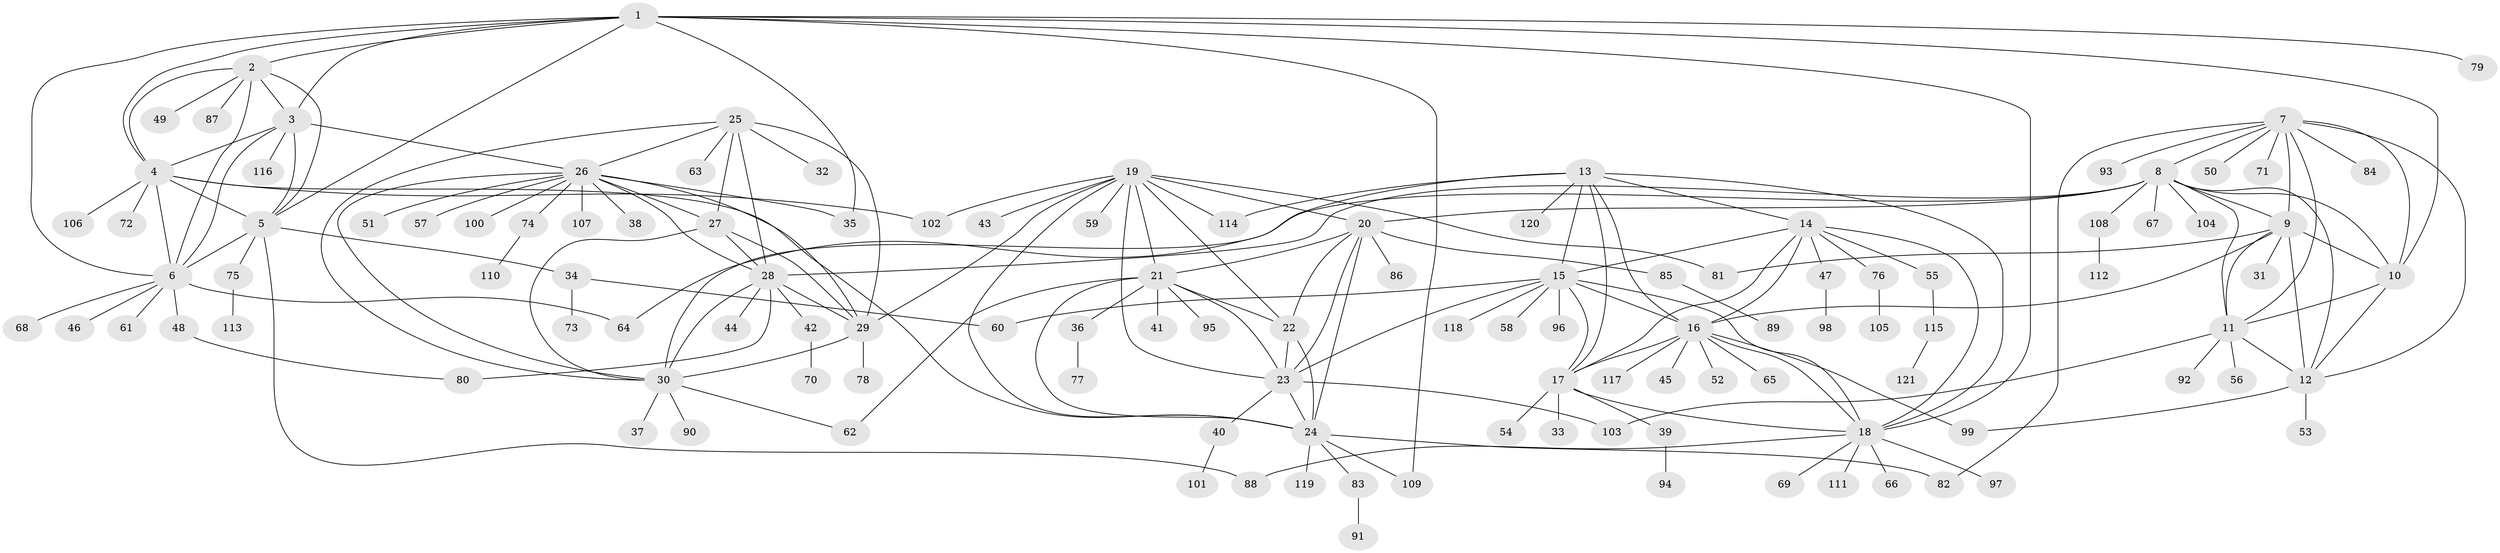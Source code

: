 // Generated by graph-tools (version 1.1) at 2025/16/03/09/25 04:16:06]
// undirected, 121 vertices, 189 edges
graph export_dot {
graph [start="1"]
  node [color=gray90,style=filled];
  1;
  2;
  3;
  4;
  5;
  6;
  7;
  8;
  9;
  10;
  11;
  12;
  13;
  14;
  15;
  16;
  17;
  18;
  19;
  20;
  21;
  22;
  23;
  24;
  25;
  26;
  27;
  28;
  29;
  30;
  31;
  32;
  33;
  34;
  35;
  36;
  37;
  38;
  39;
  40;
  41;
  42;
  43;
  44;
  45;
  46;
  47;
  48;
  49;
  50;
  51;
  52;
  53;
  54;
  55;
  56;
  57;
  58;
  59;
  60;
  61;
  62;
  63;
  64;
  65;
  66;
  67;
  68;
  69;
  70;
  71;
  72;
  73;
  74;
  75;
  76;
  77;
  78;
  79;
  80;
  81;
  82;
  83;
  84;
  85;
  86;
  87;
  88;
  89;
  90;
  91;
  92;
  93;
  94;
  95;
  96;
  97;
  98;
  99;
  100;
  101;
  102;
  103;
  104;
  105;
  106;
  107;
  108;
  109;
  110;
  111;
  112;
  113;
  114;
  115;
  116;
  117;
  118;
  119;
  120;
  121;
  1 -- 2;
  1 -- 3;
  1 -- 4;
  1 -- 5;
  1 -- 6;
  1 -- 10;
  1 -- 18;
  1 -- 35;
  1 -- 79;
  1 -- 109;
  2 -- 3;
  2 -- 4;
  2 -- 5;
  2 -- 6;
  2 -- 49;
  2 -- 87;
  3 -- 4;
  3 -- 5;
  3 -- 6;
  3 -- 26;
  3 -- 116;
  4 -- 5;
  4 -- 6;
  4 -- 24;
  4 -- 72;
  4 -- 102;
  4 -- 106;
  5 -- 6;
  5 -- 34;
  5 -- 75;
  5 -- 88;
  6 -- 46;
  6 -- 48;
  6 -- 61;
  6 -- 64;
  6 -- 68;
  7 -- 8;
  7 -- 9;
  7 -- 10;
  7 -- 11;
  7 -- 12;
  7 -- 50;
  7 -- 71;
  7 -- 82;
  7 -- 84;
  7 -- 93;
  8 -- 9;
  8 -- 10;
  8 -- 11;
  8 -- 12;
  8 -- 20;
  8 -- 28;
  8 -- 64;
  8 -- 67;
  8 -- 104;
  8 -- 108;
  9 -- 10;
  9 -- 11;
  9 -- 12;
  9 -- 16;
  9 -- 31;
  9 -- 81;
  10 -- 11;
  10 -- 12;
  11 -- 12;
  11 -- 56;
  11 -- 92;
  11 -- 103;
  12 -- 53;
  12 -- 99;
  13 -- 14;
  13 -- 15;
  13 -- 16;
  13 -- 17;
  13 -- 18;
  13 -- 30;
  13 -- 114;
  13 -- 120;
  14 -- 15;
  14 -- 16;
  14 -- 17;
  14 -- 18;
  14 -- 47;
  14 -- 55;
  14 -- 76;
  15 -- 16;
  15 -- 17;
  15 -- 18;
  15 -- 23;
  15 -- 58;
  15 -- 60;
  15 -- 96;
  15 -- 118;
  16 -- 17;
  16 -- 18;
  16 -- 45;
  16 -- 52;
  16 -- 65;
  16 -- 99;
  16 -- 117;
  17 -- 18;
  17 -- 33;
  17 -- 39;
  17 -- 54;
  18 -- 66;
  18 -- 69;
  18 -- 88;
  18 -- 97;
  18 -- 111;
  19 -- 20;
  19 -- 21;
  19 -- 22;
  19 -- 23;
  19 -- 24;
  19 -- 29;
  19 -- 43;
  19 -- 59;
  19 -- 81;
  19 -- 102;
  19 -- 114;
  20 -- 21;
  20 -- 22;
  20 -- 23;
  20 -- 24;
  20 -- 85;
  20 -- 86;
  21 -- 22;
  21 -- 23;
  21 -- 24;
  21 -- 36;
  21 -- 41;
  21 -- 62;
  21 -- 95;
  22 -- 23;
  22 -- 24;
  23 -- 24;
  23 -- 40;
  23 -- 103;
  24 -- 82;
  24 -- 83;
  24 -- 109;
  24 -- 119;
  25 -- 26;
  25 -- 27;
  25 -- 28;
  25 -- 29;
  25 -- 30;
  25 -- 32;
  25 -- 63;
  26 -- 27;
  26 -- 28;
  26 -- 29;
  26 -- 30;
  26 -- 35;
  26 -- 38;
  26 -- 51;
  26 -- 57;
  26 -- 74;
  26 -- 100;
  26 -- 107;
  27 -- 28;
  27 -- 29;
  27 -- 30;
  28 -- 29;
  28 -- 30;
  28 -- 42;
  28 -- 44;
  28 -- 80;
  29 -- 30;
  29 -- 78;
  30 -- 37;
  30 -- 62;
  30 -- 90;
  34 -- 60;
  34 -- 73;
  36 -- 77;
  39 -- 94;
  40 -- 101;
  42 -- 70;
  47 -- 98;
  48 -- 80;
  55 -- 115;
  74 -- 110;
  75 -- 113;
  76 -- 105;
  83 -- 91;
  85 -- 89;
  108 -- 112;
  115 -- 121;
}
